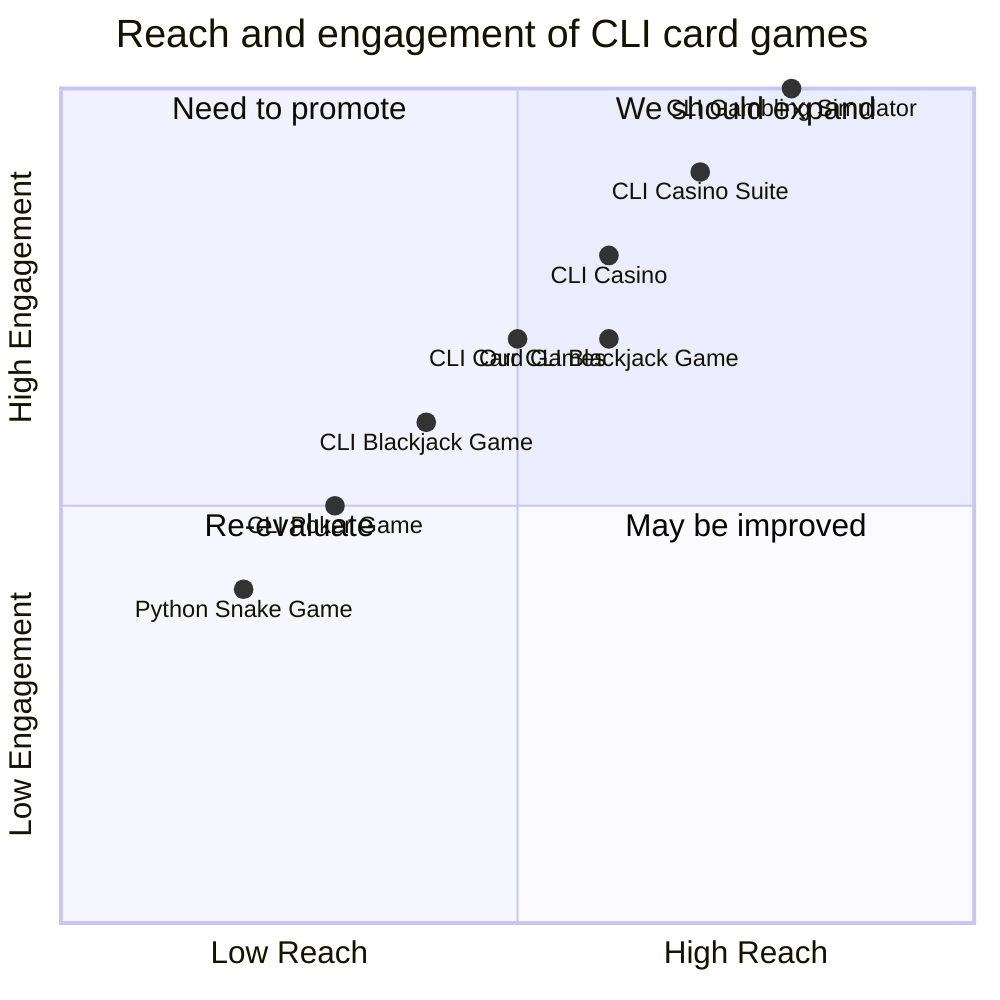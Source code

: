 quadrantChart
    title Reach and engagement of CLI card games
    x-axis Low Reach --> High Reach
    y-axis Low Engagement --> High Engagement
    quadrant-1 We should expand
    quadrant-2 Need to promote
    quadrant-3 Re-evaluate
    quadrant-4 May be improved
    "Python Snake Game": [0.2, 0.4]
    "CLI Poker Game": [0.3, 0.5]
    "CLI Blackjack Game": [0.4, 0.6]
    "CLI Card Games": [0.5, 0.7]
    "CLI Casino": [0.6, 0.8]
    "CLI Casino Suite": [0.7, 0.9]
    "CLI Gambling Simulator": [0.8, 1]
    "Our CLI Blackjack Game": [0.6, 0.7]